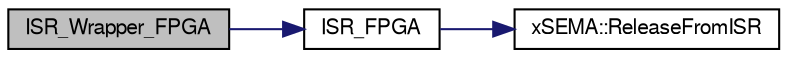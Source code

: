 digraph G
{
  bgcolor="transparent";
  edge [fontname="FreeSans",fontsize=10,labelfontname="FreeSans",labelfontsize=10];
  node [fontname="FreeSans",fontsize=10,shape=record];
  rankdir=LR;
  Node1 [label="ISR_Wrapper_FPGA",height=0.2,width=0.4,color="black", fillcolor="grey75", style="filled" fontcolor="black"];
  Node1 -> Node2 [color="midnightblue",fontsize=10,style="solid",fontname="FreeSans"];
  Node2 [label="ISR_FPGA",height=0.2,width=0.4,color="black",URL="$fpga_8cpp.html#135770f49d98b9536820cbc6b1388c0c"];
  Node2 -> Node3 [color="midnightblue",fontsize=10,style="solid",fontname="FreeSans"];
  Node3 [label="xSEMA::ReleaseFromISR",height=0.2,width=0.4,color="black",URL="$classx_s_e_m_a.html#138c0f59a8444912bb8d1c083bad64ed"];
}
